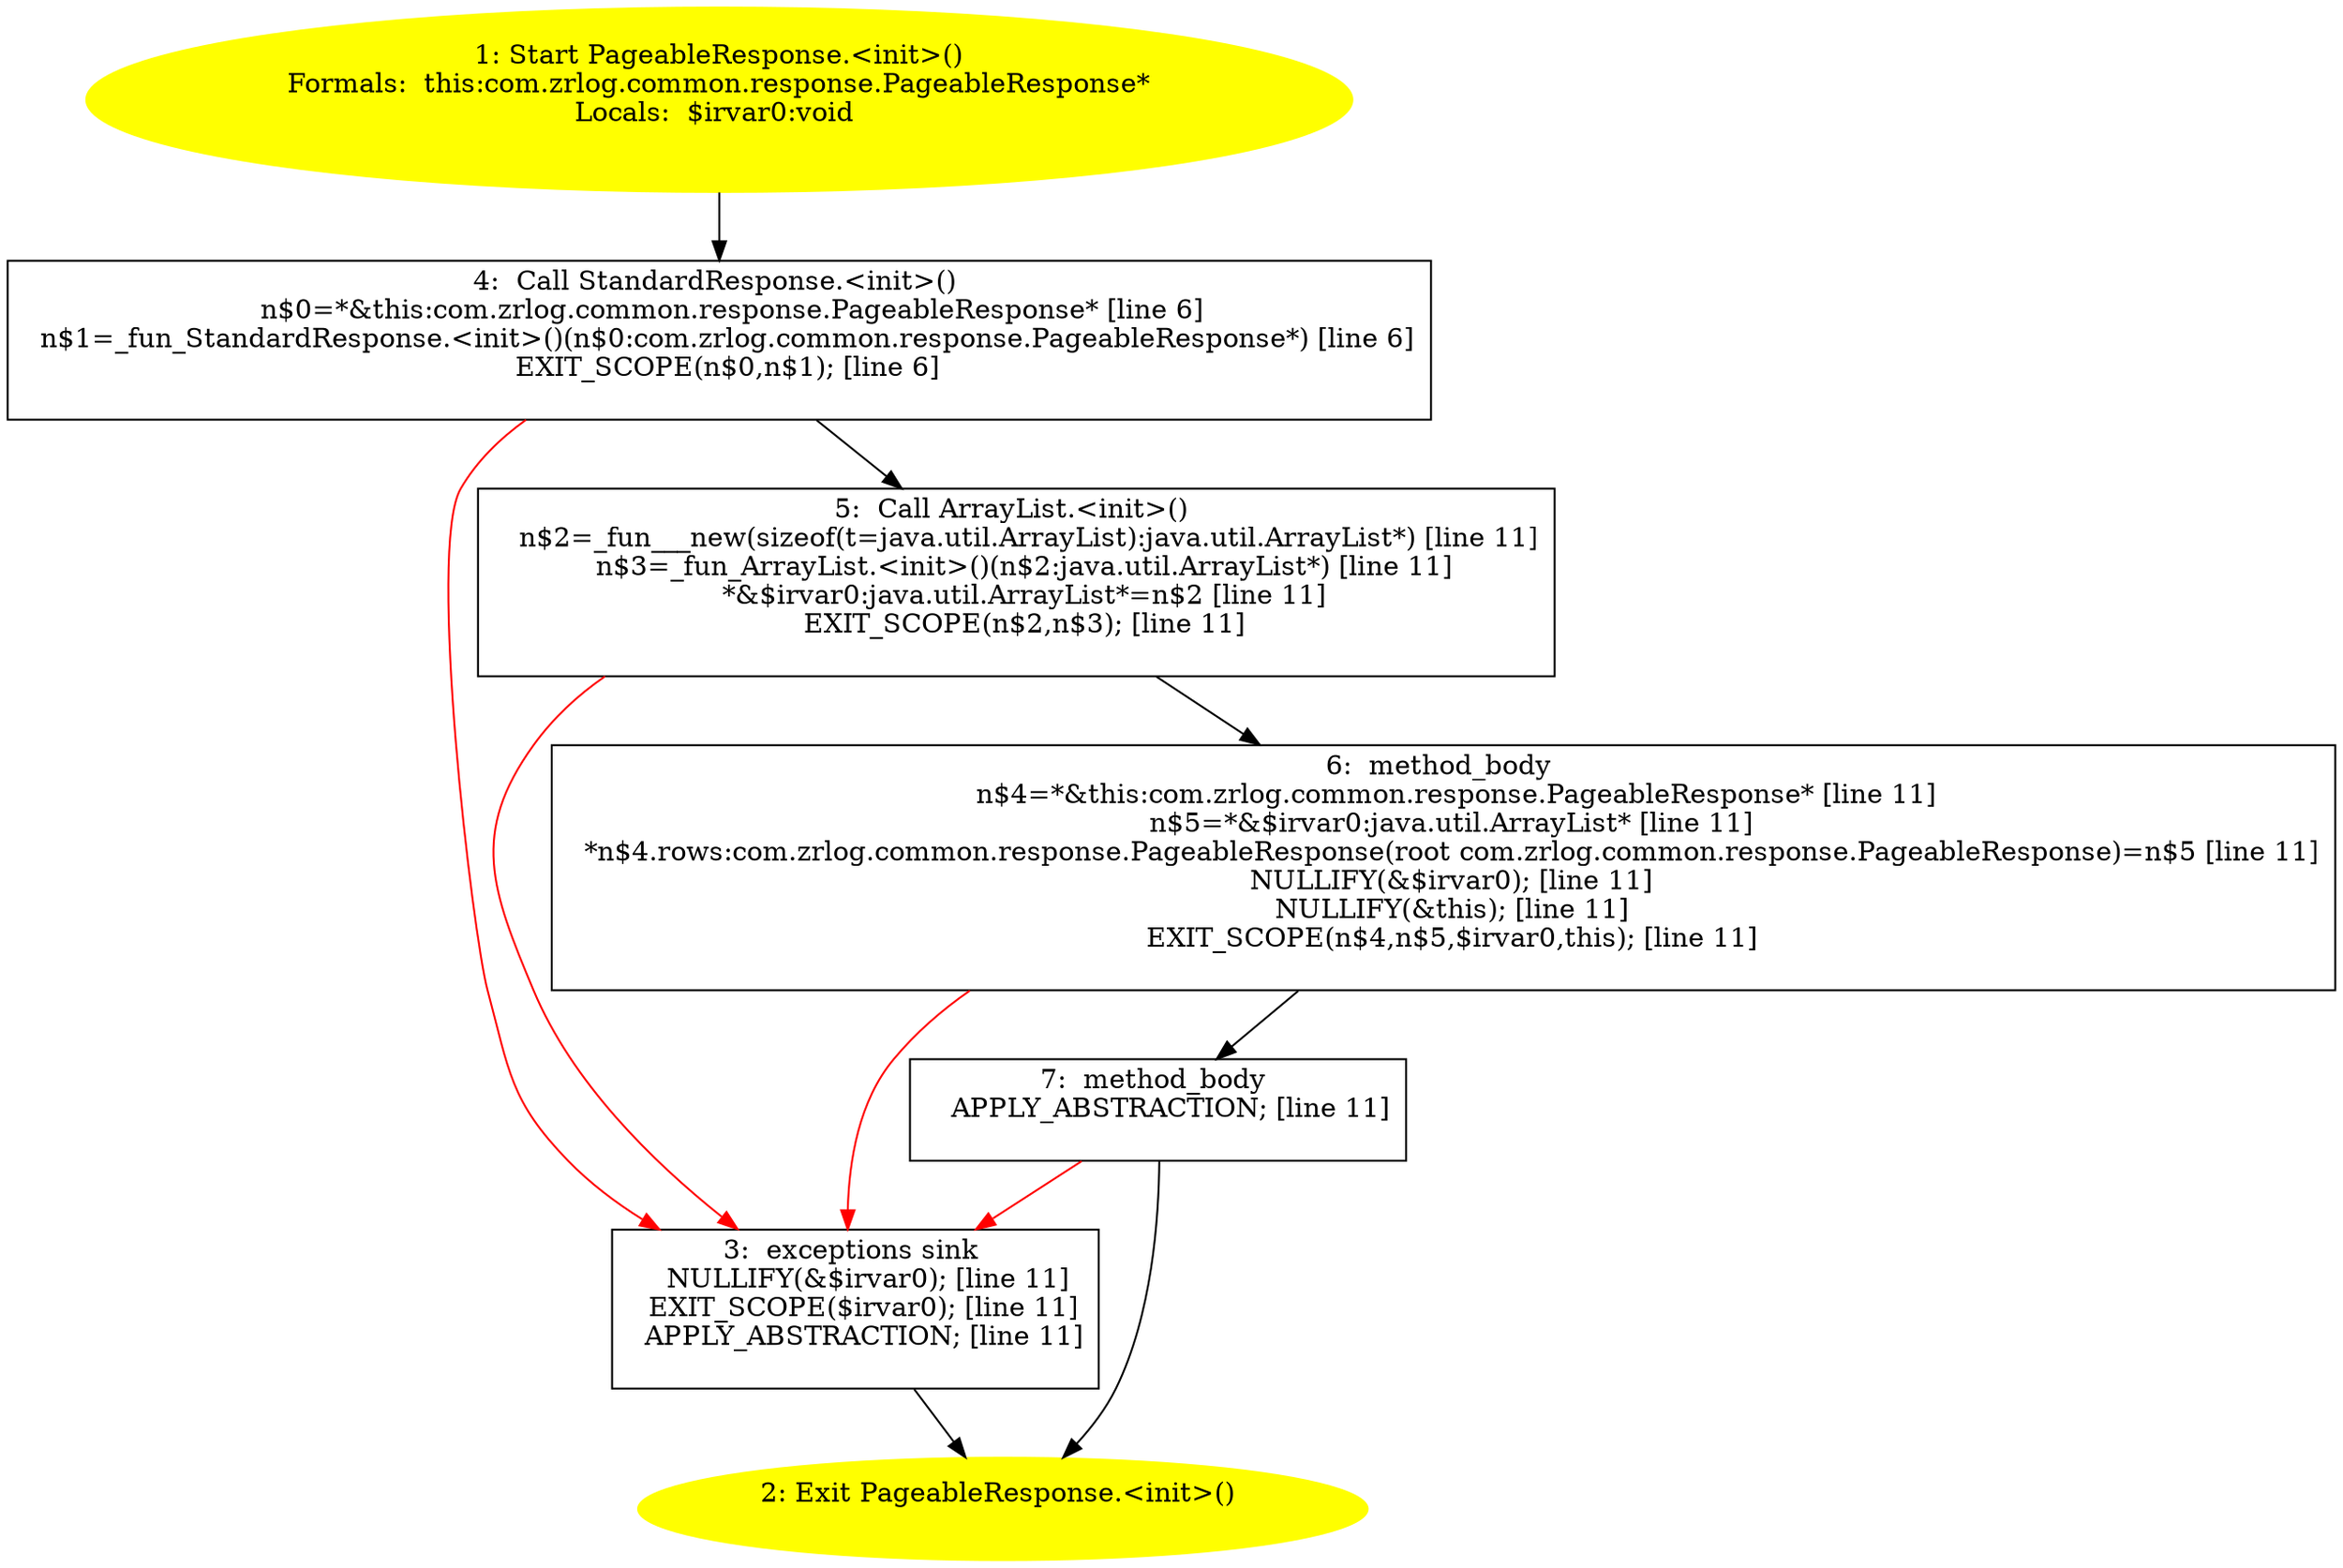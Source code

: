 /* @generated */
digraph cfg {
"com.zrlog.common.response.PageableResponse.<init>().f5f7e66b7a4d66c44b569037b1d6cac9_1" [label="1: Start PageableResponse.<init>()\nFormals:  this:com.zrlog.common.response.PageableResponse*\nLocals:  $irvar0:void \n  " color=yellow style=filled]
	

	 "com.zrlog.common.response.PageableResponse.<init>().f5f7e66b7a4d66c44b569037b1d6cac9_1" -> "com.zrlog.common.response.PageableResponse.<init>().f5f7e66b7a4d66c44b569037b1d6cac9_4" ;
"com.zrlog.common.response.PageableResponse.<init>().f5f7e66b7a4d66c44b569037b1d6cac9_2" [label="2: Exit PageableResponse.<init>() \n  " color=yellow style=filled]
	

"com.zrlog.common.response.PageableResponse.<init>().f5f7e66b7a4d66c44b569037b1d6cac9_3" [label="3:  exceptions sink \n   NULLIFY(&$irvar0); [line 11]\n  EXIT_SCOPE($irvar0); [line 11]\n  APPLY_ABSTRACTION; [line 11]\n " shape="box"]
	

	 "com.zrlog.common.response.PageableResponse.<init>().f5f7e66b7a4d66c44b569037b1d6cac9_3" -> "com.zrlog.common.response.PageableResponse.<init>().f5f7e66b7a4d66c44b569037b1d6cac9_2" ;
"com.zrlog.common.response.PageableResponse.<init>().f5f7e66b7a4d66c44b569037b1d6cac9_4" [label="4:  Call StandardResponse.<init>() \n   n$0=*&this:com.zrlog.common.response.PageableResponse* [line 6]\n  n$1=_fun_StandardResponse.<init>()(n$0:com.zrlog.common.response.PageableResponse*) [line 6]\n  EXIT_SCOPE(n$0,n$1); [line 6]\n " shape="box"]
	

	 "com.zrlog.common.response.PageableResponse.<init>().f5f7e66b7a4d66c44b569037b1d6cac9_4" -> "com.zrlog.common.response.PageableResponse.<init>().f5f7e66b7a4d66c44b569037b1d6cac9_5" ;
	 "com.zrlog.common.response.PageableResponse.<init>().f5f7e66b7a4d66c44b569037b1d6cac9_4" -> "com.zrlog.common.response.PageableResponse.<init>().f5f7e66b7a4d66c44b569037b1d6cac9_3" [color="red" ];
"com.zrlog.common.response.PageableResponse.<init>().f5f7e66b7a4d66c44b569037b1d6cac9_5" [label="5:  Call ArrayList.<init>() \n   n$2=_fun___new(sizeof(t=java.util.ArrayList):java.util.ArrayList*) [line 11]\n  n$3=_fun_ArrayList.<init>()(n$2:java.util.ArrayList*) [line 11]\n  *&$irvar0:java.util.ArrayList*=n$2 [line 11]\n  EXIT_SCOPE(n$2,n$3); [line 11]\n " shape="box"]
	

	 "com.zrlog.common.response.PageableResponse.<init>().f5f7e66b7a4d66c44b569037b1d6cac9_5" -> "com.zrlog.common.response.PageableResponse.<init>().f5f7e66b7a4d66c44b569037b1d6cac9_6" ;
	 "com.zrlog.common.response.PageableResponse.<init>().f5f7e66b7a4d66c44b569037b1d6cac9_5" -> "com.zrlog.common.response.PageableResponse.<init>().f5f7e66b7a4d66c44b569037b1d6cac9_3" [color="red" ];
"com.zrlog.common.response.PageableResponse.<init>().f5f7e66b7a4d66c44b569037b1d6cac9_6" [label="6:  method_body \n   n$4=*&this:com.zrlog.common.response.PageableResponse* [line 11]\n  n$5=*&$irvar0:java.util.ArrayList* [line 11]\n  *n$4.rows:com.zrlog.common.response.PageableResponse(root com.zrlog.common.response.PageableResponse)=n$5 [line 11]\n  NULLIFY(&$irvar0); [line 11]\n  NULLIFY(&this); [line 11]\n  EXIT_SCOPE(n$4,n$5,$irvar0,this); [line 11]\n " shape="box"]
	

	 "com.zrlog.common.response.PageableResponse.<init>().f5f7e66b7a4d66c44b569037b1d6cac9_6" -> "com.zrlog.common.response.PageableResponse.<init>().f5f7e66b7a4d66c44b569037b1d6cac9_7" ;
	 "com.zrlog.common.response.PageableResponse.<init>().f5f7e66b7a4d66c44b569037b1d6cac9_6" -> "com.zrlog.common.response.PageableResponse.<init>().f5f7e66b7a4d66c44b569037b1d6cac9_3" [color="red" ];
"com.zrlog.common.response.PageableResponse.<init>().f5f7e66b7a4d66c44b569037b1d6cac9_7" [label="7:  method_body \n   APPLY_ABSTRACTION; [line 11]\n " shape="box"]
	

	 "com.zrlog.common.response.PageableResponse.<init>().f5f7e66b7a4d66c44b569037b1d6cac9_7" -> "com.zrlog.common.response.PageableResponse.<init>().f5f7e66b7a4d66c44b569037b1d6cac9_2" ;
	 "com.zrlog.common.response.PageableResponse.<init>().f5f7e66b7a4d66c44b569037b1d6cac9_7" -> "com.zrlog.common.response.PageableResponse.<init>().f5f7e66b7a4d66c44b569037b1d6cac9_3" [color="red" ];
}
